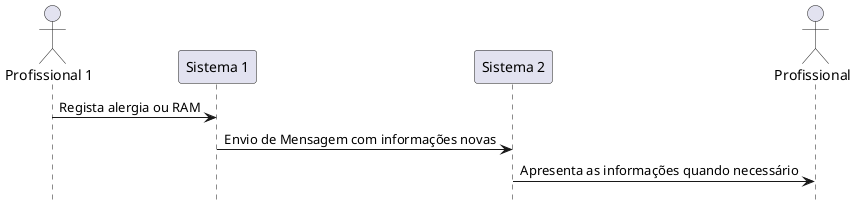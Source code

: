 @startuml
hide footbox
skinparam DefaultTextAlignment left
skinparam PackageTitleAlignment center


'title Use Case: Order straight to dispense



actor "Profissional 1" as REC 
participant "Sistema 1" as Server

participant "Sistema 2" as CON
actor "Profissional" as HCP

REC -> Server: Regista alergia ou RAM

Server->CON: Envio de Mensagem com informações novas
CON->HCP: Apresenta as informações quando necessário 



@endumlƒ